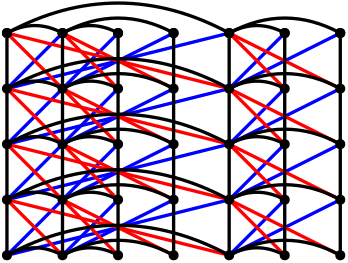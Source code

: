 <?xml version="1.0"?>
<!DOCTYPE ipe SYSTEM "ipe.dtd">
<ipe version="70218" creator="Ipe 7.2.21">
<info created="D:20201120071508" modified="D:20201120071508"/>
<ipestyle name="basic">
<symbol name="arrow/arc(spx)">
<path stroke="sym-stroke" fill="sym-stroke" pen="sym-pen">
0 0 m
-1 0.333 l
-1 -0.333 l
h
</path>
</symbol>
<symbol name="arrow/farc(spx)">
<path stroke="sym-stroke" fill="white" pen="sym-pen">
0 0 m
-1 0.333 l
-1 -0.333 l
h
</path>
</symbol>
<symbol name="arrow/ptarc(spx)">
<path stroke="sym-stroke" fill="sym-stroke" pen="sym-pen">
0 0 m
-1 0.333 l
-0.8 0 l
-1 -0.333 l
h
</path>
</symbol>
<symbol name="arrow/fptarc(spx)">
<path stroke="sym-stroke" fill="white" pen="sym-pen">
0 0 m
-1 0.333 l
-0.8 0 l
-1 -0.333 l
h
</path>
</symbol>
<symbol name="mark/circle(sx)" transformations="translations">
<path fill="sym-stroke">
0.6 0 0 0.6 0 0 e
0.4 0 0 0.4 0 0 e
</path>
</symbol>
<symbol name="mark/disk(sx)" transformations="translations">
<path fill="sym-stroke">
0.6 0 0 0.6 0 0 e
</path>
</symbol>
<symbol name="mark/fdisk(sfx)" transformations="translations">
<group>
<path fill="sym-fill">
0.5 0 0 0.5 0 0 e
</path>
<path fill="sym-stroke" fillrule="eofill">
0.6 0 0 0.6 0 0 e
0.4 0 0 0.4 0 0 e
</path>
</group>
</symbol>
<symbol name="mark/box(sx)" transformations="translations">
<path fill="sym-stroke" fillrule="eofill">
-0.6 -0.6 m
0.6 -0.6 l
0.6 0.6 l
-0.6 0.6 l
h
-0.4 -0.4 m
0.4 -0.4 l
0.4 0.4 l
-0.4 0.4 l
h
</path>
</symbol>
<symbol name="mark/square(sx)" transformations="translations">
<path fill="sym-stroke">
-0.6 -0.6 m
0.6 -0.6 l
0.6 0.6 l
-0.6 0.6 l
h
</path>
</symbol>
<symbol name="mark/fsquare(sfx)" transformations="translations">
<group>
<path fill="sym-fill">
-0.5 -0.5 m
0.5 -0.5 l
0.5 0.5 l
-0.5 0.5 l
h
</path>
<path fill="sym-stroke" fillrule="eofill">
-0.6 -0.6 m
0.6 -0.6 l
0.6 0.6 l
-0.6 0.6 l
h
-0.4 -0.4 m
0.4 -0.4 l
0.4 0.4 l
-0.4 0.4 l
h
</path>
</group>
</symbol>
<symbol name="mark/cross(sx)" transformations="translations">
<group>
<path fill="sym-stroke">
-0.43 -0.57 m
0.57 0.43 l
0.43 0.57 l
-0.57 -0.43 l
h
</path>
<path fill="sym-stroke">
-0.43 0.57 m
0.57 -0.43 l
0.43 -0.57 l
-0.57 0.43 l
h
</path>
</group>
</symbol>
<symbol name="arrow/fnormal(spx)">
<path stroke="sym-stroke" fill="white" pen="sym-pen">
0 0 m
-1 0.333 l
-1 -0.333 l
h
</path>
</symbol>
<symbol name="arrow/pointed(spx)">
<path stroke="sym-stroke" fill="sym-stroke" pen="sym-pen">
0 0 m
-1 0.333 l
-0.8 0 l
-1 -0.333 l
h
</path>
</symbol>
<symbol name="arrow/fpointed(spx)">
<path stroke="sym-stroke" fill="white" pen="sym-pen">
0 0 m
-1 0.333 l
-0.8 0 l
-1 -0.333 l
h
</path>
</symbol>
<symbol name="arrow/linear(spx)">
<path stroke="sym-stroke" pen="sym-pen">
-1 0.333 m
0 0 l
-1 -0.333 l
</path>
</symbol>
<symbol name="arrow/fdouble(spx)">
<path stroke="sym-stroke" fill="white" pen="sym-pen">
0 0 m
-1 0.333 l
-1 -0.333 l
h
-1 0 m
-2 0.333 l
-2 -0.333 l
h
</path>
</symbol>
<symbol name="arrow/double(spx)">
<path stroke="sym-stroke" fill="sym-stroke" pen="sym-pen">
0 0 m
-1 0.333 l
-1 -0.333 l
h
-1 0 m
-2 0.333 l
-2 -0.333 l
h
</path>
</symbol>
<symbol name="arrow/mid-normal(spx)">
<path stroke="sym-stroke" fill="sym-stroke" pen="sym-pen">
0.5 0 m
-0.5 0.333 l
-0.5 -0.333 l
h
</path>
</symbol>
<symbol name="arrow/mid-fnormal(spx)">
<path stroke="sym-stroke" fill="white" pen="sym-pen">
0.5 0 m
-0.5 0.333 l
-0.5 -0.333 l
h
</path>
</symbol>
<symbol name="arrow/mid-pointed(spx)">
<path stroke="sym-stroke" fill="sym-stroke" pen="sym-pen">
0.5 0 m
-0.5 0.333 l
-0.3 0 l
-0.5 -0.333 l
h
</path>
</symbol>
<symbol name="arrow/mid-fpointed(spx)">
<path stroke="sym-stroke" fill="white" pen="sym-pen">
0.5 0 m
-0.5 0.333 l
-0.3 0 l
-0.5 -0.333 l
h
</path>
</symbol>
<symbol name="arrow/mid-double(spx)">
<path stroke="sym-stroke" fill="sym-stroke" pen="sym-pen">
1 0 m
0 0.333 l
0 -0.333 l
h
0 0 m
-1 0.333 l
-1 -0.333 l
h
</path>
</symbol>
<symbol name="arrow/mid-fdouble(spx)">
<path stroke="sym-stroke" fill="white" pen="sym-pen">
1 0 m
0 0.333 l
0 -0.333 l
h
0 0 m
-1 0.333 l
-1 -0.333 l
h
</path>
</symbol>
<pen name="heavier" value="0.8"/>
<pen name="fat" value="1.2"/>
<pen name="ultrafat" value="2"/>
<symbolsize name="large" value="5"/>
<symbolsize name="small" value="2"/>
<symbolsize name="tiny" value="1.1"/>
<arrowsize name="large" value="10"/>
<arrowsize name="small" value="5"/>
<arrowsize name="tiny" value="3"/>
<color name="red" value="1 0 0"/>
<color name="blue" value="0 0 1"/>
<color name="green" value="0 1 0"/>
<color name="yellow" value="1 1 0"/>
<color name="orange" value="1 0.647 0"/>
<color name="gold" value="1 0.843 0"/>
<color name="purple" value="0.627 0.125 0.941"/>
<color name="gray" value="0.745"/>
<color name="brown" value="0.647 0.165 0.165"/>
<color name="navy" value="0 0 0.502"/>
<color name="pink" value="1 0.753 0.796"/>
<color name="seagreen" value="0.18 0.545 0.341"/>
<color name="turquoise" value="0.251 0.878 0.816"/>
<color name="violet" value="0.933 0.51 0.933"/>
<color name="darkblue" value="0 0 0.545"/>
<color name="darkcyan" value="0 0.545 0.545"/>
<color name="darkgray" value="0.663"/>
<color name="darkgreen" value="0 0.392 0"/>
<color name="darkmagenta" value="0.545 0 0.545"/>
<color name="darkorange" value="1 0.549 0"/>
<color name="darkred" value="0.545 0 0"/>
<color name="lightblue" value="0.678 0.847 0.902"/>
<color name="lightcyan" value="0.878 1 1"/>
<color name="lightgray" value="0.827"/>
<color name="lightgreen" value="0.565 0.933 0.565"/>
<color name="lightyellow" value="1 1 0.878"/>
<dashstyle name="dotted" value="[1 3] 0"/>
<dashstyle name="dashed" value="[4] 0"/>
<dashstyle name="dash dotted" value="[4 2 1 2] 0"/>
<dashstyle name="dash dot dotted" value="[4 2 1 2 1 2] 0"/>
<textsize name="large" value="\large"/>
<textsize name="small" value="\small"/>
<textsize name="tiny" value="\tiny"/>
<textsize name="Large" value="\Large"/>
<textsize name="LARGE" value="\LARGE"/>
<textsize name="huge" value="\huge"/>
<textsize name="Huge" value="\Huge"/>
<textsize name="footnote" value="\footnotesize"/>
<textstyle name="center" begin="\begin{center}" end="\end{center}"/>
<textstyle name="itemize" begin="\begin{itemize}" end="\end{itemize}"/>
<textstyle name="item" begin="\begin{itemize}\item{}" end="\end{itemize}"/>
<gridsize name="4 pts" value="4"/>
<gridsize name="8 pts (~3 mm)" value="8"/>
<gridsize name="16 pts (~6 mm)" value="16"/>
<gridsize name="32 pts (~12 mm)" value="32"/>
<gridsize name="10 pts (~3.5 mm)" value="10"/>
<gridsize name="20 pts (~7 mm)" value="20"/>
<gridsize name="14 pts (~5 mm)" value="14"/>
<gridsize name="28 pts (~10 mm)" value="28"/>
<gridsize name="56 pts (~20 mm)" value="56"/>
<anglesize name="90 deg" value="90"/>
<anglesize name="60 deg" value="60"/>
<anglesize name="45 deg" value="45"/>
<anglesize name="30 deg" value="30"/>
<anglesize name="22.5 deg" value="22.5"/>
<opacity name="10%" value="0.1"/>
<opacity name="30%" value="0.3"/>
<opacity name="50%" value="0.5"/>
<opacity name="75%" value="0.75"/>
<tiling name="falling" angle="-60" step="4" width="1"/>
<tiling name="rising" angle="30" step="4" width="1"/>
</ipestyle>
<page>
<layer name="alpha"/>
<view layers="alpha" active="alpha"/>
<path layer="alpha" matrix="1.25 0 0 1.25 -42 -522.16" stroke="blue" pen="fat">
232 688 m
248 704 l
</path>
<path matrix="1.25 0 0 1.25 -42 -522.16" stroke="blue" pen="fat">
232 688 m
296 704 l
</path>
<path matrix="1.25 0 0 1.25 -42 -522.16" stroke="blue" pen="fat">
248 688 m
264 704 l
</path>
<path matrix="1.25 0 0 1.25 -42 -522.16" stroke="blue" pen="fat">
248 688 m
280 704 l
</path>
<path matrix="1.25 0 0 1.25 -42 -522.16" stroke="blue" pen="fat">
296 688 m
312 704 l
</path>
<path matrix="1.25 0 0 1.25 -42 -522.16" stroke="blue" pen="fat">
296 688 m
328 704 l
</path>
<path matrix="1.25 0 0 1.25 -42 -542.16" stroke="blue" pen="fat">
232 688 m
248 704 l
</path>
<path matrix="1.25 0 0 1.25 -42 -542.16" stroke="blue" pen="fat">
232 688 m
296 704 l
</path>
<path matrix="1.25 0 0 1.25 -42 -542.16" stroke="blue" pen="fat">
248 688 m
264 704 l
</path>
<path matrix="1.25 0 0 1.25 -42 -542.16" stroke="blue" pen="fat">
248 688 m
280 704 l
</path>
<path matrix="1.25 0 0 1.25 -42 -542.16" stroke="blue" pen="fat">
296 688 m
312 704 l
</path>
<path matrix="1.25 0 0 1.25 -42 -542.16" stroke="blue" pen="fat">
296 688 m
328 704 l
</path>
<path matrix="1.25 0 0 1.25 -42 -562.16" stroke="blue" pen="fat">
232 688 m
248 704 l
</path>
<path matrix="1.25 0 0 1.25 -42 -562.16" stroke="blue" pen="fat">
232 688 m
296 704 l
</path>
<path matrix="1.25 0 0 1.25 -42 -562.16" stroke="blue" pen="fat">
248 688 m
264 704 l
</path>
<path matrix="1.25 0 0 1.25 -42 -562.16" stroke="blue" pen="fat">
248 688 m
280 704 l
</path>
<path matrix="1.25 0 0 1.25 -42 -562.16" stroke="blue" pen="fat">
296 688 m
312 704 l
</path>
<path matrix="1.25 0 0 1.25 -42 -562.16" stroke="blue" pen="fat">
296 688 m
328 704 l
</path>
<path matrix="1.25 0 0 1.25 -42 -582.16" stroke="blue" pen="fat">
232 688 m
248 704 l
</path>
<path matrix="1.25 0 0 1.25 -42 -582.16" stroke="blue" pen="fat">
232 688 m
296 704 l
</path>
<path matrix="1.25 0 0 1.25 -42 -582.16" stroke="blue" pen="fat">
248 688 m
264 704 l
</path>
<path matrix="1.25 0 0 1.25 -42 -582.16" stroke="blue" pen="fat">
248 688 m
280 704 l
</path>
<path matrix="1.25 0 0 1.25 -42 -582.16" stroke="blue" pen="fat">
296 688 m
312 704 l
</path>
<path matrix="1.25 0 0 1.25 -42 -582.16" stroke="blue" pen="fat">
296 688 m
328 704 l
</path>
<path matrix="1.25 0 0 1.25 -42 -522.16" stroke="red" pen="fat">
232 704 m
248 688 l
</path>
<path matrix="1.25 0 0 1.25 -42 -522.16" stroke="red" pen="fat">
232 704 m
296 688 l
</path>
<path matrix="1.25 0 0 1.25 -42 -522.16" stroke="red" pen="fat">
248 704 m
264 688 l
</path>
<path matrix="1.25 0 0 1.25 -42 -522.16" stroke="red" pen="fat">
248 704 m
280 688 l
</path>
<path matrix="1.25 0 0 1.25 -42 -522.16" stroke="red" pen="fat">
296 704 m
312 688 l
</path>
<path matrix="1.25 0 0 1.25 -42 -522.16" stroke="red" pen="fat">
296 704 m
328 688 l
</path>
<path matrix="1.25 0 0 1.25 -42 -542.16" stroke="red" pen="fat">
232 704 m
248 688 l
</path>
<path matrix="1.25 0 0 1.25 -42 -542.16" stroke="red" pen="fat">
232 704 m
296 688 l
</path>
<path matrix="1.25 0 0 1.25 -42 -542.16" stroke="red" pen="fat">
248 704 m
264 688 l
</path>
<path matrix="1.25 0 0 1.25 -42 -542.16" stroke="red" pen="fat">
248 704 m
280 688 l
</path>
<path matrix="1.25 0 0 1.25 -42 -542.16" stroke="red" pen="fat">
296 704 m
312 688 l
</path>
<path matrix="1.25 0 0 1.25 -42 -542.16" stroke="red" pen="fat">
296 704 m
328 688 l
</path>
<path matrix="1.25 0 0 1.25 -42 -562.16" stroke="red" pen="fat">
232 704 m
248 688 l
</path>
<path matrix="1.25 0 0 1.25 -42 -562.16" stroke="red" pen="fat">
232 704 m
296 688 l
</path>
<path matrix="1.25 0 0 1.25 -42 -562.16" stroke="red" pen="fat">
248 704 m
264 688 l
</path>
<path matrix="1.25 0 0 1.25 -42 -562.16" stroke="red" pen="fat">
248 704 m
280 688 l
</path>
<path matrix="1.25 0 0 1.25 -42 -562.16" stroke="red" pen="fat">
296 704 m
312 688 l
</path>
<path matrix="1.25 0 0 1.25 -42 -562.16" stroke="red" pen="fat">
296 704 m
328 688 l
</path>
<path matrix="1.25 0 0 1.25 -42 -582.16" stroke="red" pen="fat">
232 704 m
248 688 l
</path>
<path matrix="1.25 0 0 1.25 -42 -582.16" stroke="red" pen="fat">
232 704 m
296 688 l
</path>
<path matrix="1.25 0 0 1.25 -42 -582.16" stroke="red" pen="fat">
248 704 m
264 688 l
</path>
<path matrix="1.25 0 0 1.25 -42 -582.16" stroke="red" pen="fat">
248 704 m
280 688 l
</path>
<path matrix="1.25 0 0 1.25 -42 -582.16" stroke="red" pen="fat">
296 704 m
312 688 l
</path>
<path matrix="1.25 0 0 1.25 -42 -582.16" stroke="red" pen="fat">
296 704 m
328 688 l
</path>
<use matrix="1.25 0 0 1.25 8 -522.16" name="mark/disk(sx)" pos="192 704" size="normal" stroke="black"/>
<use matrix="1.25 0 0 1.25 8 -522.16" name="mark/disk(sx)" pos="192 688" size="normal" stroke="black"/>
<use matrix="1.25 0 0 1.25 8 -522.16" name="mark/disk(sx)" pos="192 672" size="normal" stroke="black"/>
<use matrix="1.25 0 0 1.25 8 -522.16" name="mark/disk(sx)" pos="192 656" size="normal" stroke="black"/>
<use matrix="1.25 0 0 1.25 8 -522.16" name="mark/disk(sx)" pos="192 640" size="normal" stroke="black"/>
<path matrix="1.25 0 0 1.25 8 -522.16" stroke="black" pen="fat">
192 704 m
192 640 l
</path>
<use matrix="1.25 0 0 1.25 28 -522.16" name="mark/disk(sx)" pos="192 704" size="normal" stroke="black"/>
<use matrix="1.25 0 0 1.25 28 -522.16" name="mark/disk(sx)" pos="192 688" size="normal" stroke="black"/>
<use matrix="1.25 0 0 1.25 28 -522.16" name="mark/disk(sx)" pos="192 672" size="normal" stroke="black"/>
<use matrix="1.25 0 0 1.25 28 -522.16" name="mark/disk(sx)" pos="192 656" size="normal" stroke="black"/>
<use matrix="1.25 0 0 1.25 28 -522.16" name="mark/disk(sx)" pos="192 640" size="normal" stroke="black"/>
<path matrix="1.25 0 0 1.25 28 -522.16" stroke="black" pen="fat">
192 704 m
192 640 l
</path>
<use matrix="1.25 0 0 1.25 48 -522.16" name="mark/disk(sx)" pos="192 704" size="normal" stroke="black"/>
<use matrix="1.25 0 0 1.25 48 -522.16" name="mark/disk(sx)" pos="192 688" size="normal" stroke="black"/>
<use matrix="1.25 0 0 1.25 48 -522.16" name="mark/disk(sx)" pos="192 672" size="normal" stroke="black"/>
<use matrix="1.25 0 0 1.25 48 -522.16" name="mark/disk(sx)" pos="192 656" size="normal" stroke="black"/>
<use matrix="1.25 0 0 1.25 48 -522.16" name="mark/disk(sx)" pos="192 640" size="normal" stroke="black"/>
<path matrix="1.25 0 0 1.25 48 -522.16" stroke="black" pen="fat">
192 704 m
192 640 l
</path>
<use matrix="1.25 0 0 1.25 68 -522.16" name="mark/disk(sx)" pos="192 704" size="normal" stroke="black"/>
<use matrix="1.25 0 0 1.25 68 -522.16" name="mark/disk(sx)" pos="192 688" size="normal" stroke="black"/>
<use matrix="1.25 0 0 1.25 68 -522.16" name="mark/disk(sx)" pos="192 672" size="normal" stroke="black"/>
<use matrix="1.25 0 0 1.25 68 -522.16" name="mark/disk(sx)" pos="192 656" size="normal" stroke="black"/>
<use matrix="1.25 0 0 1.25 68 -522.16" name="mark/disk(sx)" pos="192 640" size="normal" stroke="black"/>
<path matrix="1.25 0 0 1.25 68 -522.16" stroke="black" pen="fat">
192 704 m
192 640 l
</path>
<use matrix="1.25 0 0 1.25 88 -522.16" name="mark/disk(sx)" pos="192 704" size="normal" stroke="black"/>
<use matrix="1.25 0 0 1.25 88 -522.16" name="mark/disk(sx)" pos="192 688" size="normal" stroke="black"/>
<use matrix="1.25 0 0 1.25 88 -522.16" name="mark/disk(sx)" pos="192 672" size="normal" stroke="black"/>
<use matrix="1.25 0 0 1.25 88 -522.16" name="mark/disk(sx)" pos="192 656" size="normal" stroke="black"/>
<use matrix="1.25 0 0 1.25 88 -522.16" name="mark/disk(sx)" pos="192 640" size="normal" stroke="black"/>
<path matrix="1.25 0 0 1.25 88 -522.16" stroke="black" pen="fat">
192 704 m
192 640 l
</path>
<use matrix="1.25 0 0 1.25 108 -522.16" name="mark/disk(sx)" pos="192 704" size="normal" stroke="black"/>
<use matrix="1.25 0 0 1.25 108 -522.16" name="mark/disk(sx)" pos="192 688" size="normal" stroke="black"/>
<use matrix="1.25 0 0 1.25 108 -522.16" name="mark/disk(sx)" pos="192 672" size="normal" stroke="black"/>
<use matrix="1.25 0 0 1.25 108 -522.16" name="mark/disk(sx)" pos="192 656" size="normal" stroke="black"/>
<use matrix="1.25 0 0 1.25 108 -522.16" name="mark/disk(sx)" pos="192 640" size="normal" stroke="black"/>
<path matrix="1.25 0 0 1.25 108 -522.16" stroke="black" pen="fat">
192 704 m
192 640 l
</path>
<use matrix="1.25 0 0 1.25 128 -522.16" name="mark/disk(sx)" pos="192 704" size="normal" stroke="black"/>
<use matrix="1.25 0 0 1.25 128 -522.16" name="mark/disk(sx)" pos="192 688" size="normal" stroke="black"/>
<use matrix="1.25 0 0 1.25 128 -522.16" name="mark/disk(sx)" pos="192 672" size="normal" stroke="black"/>
<use matrix="1.25 0 0 1.25 128 -522.16" name="mark/disk(sx)" pos="192 656" size="normal" stroke="black"/>
<use matrix="1.25 0 0 1.25 128 -522.16" name="mark/disk(sx)" pos="192 640" size="normal" stroke="black"/>
<path matrix="1.25 0 0 1.25 128 -522.16" stroke="black" pen="fat">
192 704 m
192 640 l
</path>
<use matrix="1.25 0 0 0.675 148 -95.76" name="mark/disk(sx)" pos="80 672" size="normal" stroke="black"/>
<use matrix="1.25 0 0 0.675 148 -95.76" name="mark/disk(sx)" pos="96 672" size="normal" stroke="black"/>
<use matrix="1.25 0 0 0.675 148 -95.76" name="mark/disk(sx)" pos="112 672" size="normal" stroke="black"/>
<use matrix="1.25 0 0 0.675 148 -95.76" name="mark/disk(sx)" pos="128 672" size="normal" stroke="black"/>
<use matrix="1.25 0 0 0.675 148 -95.76" name="mark/disk(sx)" pos="144 672" size="normal" stroke="black"/>
<use matrix="1.25 0 0 0.675 148 -95.76" name="mark/disk(sx)" pos="160 672" size="normal" stroke="black"/>
<use matrix="1.25 0 0 0.675 148 -95.76" name="mark/disk(sx)" pos="176 672" size="normal" stroke="black"/>
<path matrix="1.25 0 0 0.675 148 -95.76" stroke="black" pen="fat">
80 672 m
88 680
96 672 c
</path>
<path matrix="1.25 0 0 0.675 148 -95.76" stroke="black" pen="fat">
96 672 m
104 680
112 672 c
</path>
<path matrix="1.25 0 0 0.675 148 -95.76" stroke="black" pen="fat">
96 672 m
112 688
128 672 c
</path>
<path matrix="1.25 0 0 0.675 148 -95.76" stroke="black" pen="fat">
80 672 m
112 704
144 672 c
</path>
<path matrix="1.25 0 0 0.675 148 -95.76" stroke="black" pen="fat">
144 672 m
152 680
160 672 c
</path>
<path matrix="1.25 0 0 0.675 148 -95.76" stroke="black" pen="fat">
144 672 m
160 688
176 672 c
</path>
<path matrix="1.25 0 0 0.675 148 -115.76" stroke="black" pen="fat">
80 672 m
88 680
96 672 c
</path>
<path matrix="1.25 0 0 0.675 148 -115.76" stroke="black" pen="fat">
96 672 m
104 680
112 672 c
</path>
<path matrix="1.25 0 0 0.675 148 -115.76" stroke="black" pen="fat">
96 672 m
112 688
128 672 c
</path>
<path matrix="1.25 0 0 0.675 148 -115.76" stroke="black" pen="fat">
80 672 m
112 704
144 672 c
</path>
<path matrix="1.25 0 0 0.675 148 -115.76" stroke="black" pen="fat">
144 672 m
152 680
160 672 c
</path>
<path matrix="1.25 0 0 0.675 148 -115.76" stroke="black" pen="fat">
144 672 m
160 688
176 672 c
</path>
<path matrix="1.25 0 0 0.675 148 -135.76" stroke="black" pen="fat">
80 672 m
88 680
96 672 c
</path>
<path matrix="1.25 0 0 0.675 148 -135.76" stroke="black" pen="fat">
96 672 m
104 680
112 672 c
</path>
<path matrix="1.25 0 0 0.675 148 -135.76" stroke="black" pen="fat">
96 672 m
112 688
128 672 c
</path>
<path matrix="1.25 0 0 0.675 148 -135.76" stroke="black" pen="fat">
80 672 m
112 704
144 672 c
</path>
<path matrix="1.25 0 0 0.675 148 -135.76" stroke="black" pen="fat">
144 672 m
152 680
160 672 c
</path>
<path matrix="1.25 0 0 0.675 148 -135.76" stroke="black" pen="fat">
144 672 m
160 688
176 672 c
</path>
<path matrix="1.25 0 0 0.675 148 -155.76" stroke="black" pen="fat">
80 672 m
88 680
96 672 c
</path>
<path matrix="1.25 0 0 0.675 148 -155.76" stroke="black" pen="fat">
96 672 m
104 680
112 672 c
</path>
<path matrix="1.25 0 0 0.675 148 -155.76" stroke="black" pen="fat">
96 672 m
112 688
128 672 c
</path>
<path matrix="1.25 0 0 0.675 148 -155.76" stroke="black" pen="fat">
80 672 m
112 704
144 672 c
</path>
<path matrix="1.25 0 0 0.675 148 -155.76" stroke="black" pen="fat">
144 672 m
152 680
160 672 c
</path>
<path matrix="1.25 0 0 0.675 148 -155.76" stroke="black" pen="fat">
144 672 m
160 688
176 672 c
</path>
<path matrix="1.25 0 0 0.675 148 -175.76" stroke="black" pen="fat">
80 672 m
88 680
96 672 c
</path>
<path matrix="1.25 0 0 0.675 148 -175.76" stroke="black" pen="fat">
96 672 m
104 680
112 672 c
</path>
<path matrix="1.25 0 0 0.675 148 -175.76" stroke="black" pen="fat">
96 672 m
112 688
128 672 c
</path>
<path matrix="1.25 0 0 0.675 148 -175.76" stroke="black" pen="fat">
80 672 m
112 704
144 672 c
</path>
<path matrix="1.25 0 0 0.675 148 -175.76" stroke="black" pen="fat">
144 672 m
152 680
160 672 c
</path>
<path matrix="1.25 0 0 0.675 148 -175.76" stroke="black" pen="fat">
144 672 m
160 688
176 672 c
</path>
</page>
</ipe>
